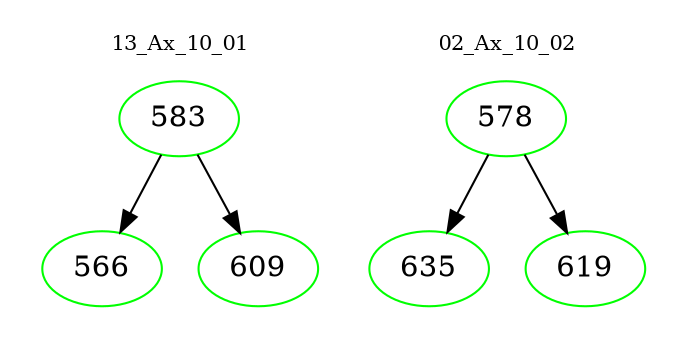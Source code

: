 digraph{
subgraph cluster_0 {
color = white
label = "13_Ax_10_01";
fontsize=10;
T0_583 [label="583", color="green"]
T0_583 -> T0_566 [color="black"]
T0_566 [label="566", color="green"]
T0_583 -> T0_609 [color="black"]
T0_609 [label="609", color="green"]
}
subgraph cluster_1 {
color = white
label = "02_Ax_10_02";
fontsize=10;
T1_578 [label="578", color="green"]
T1_578 -> T1_635 [color="black"]
T1_635 [label="635", color="green"]
T1_578 -> T1_619 [color="black"]
T1_619 [label="619", color="green"]
}
}
